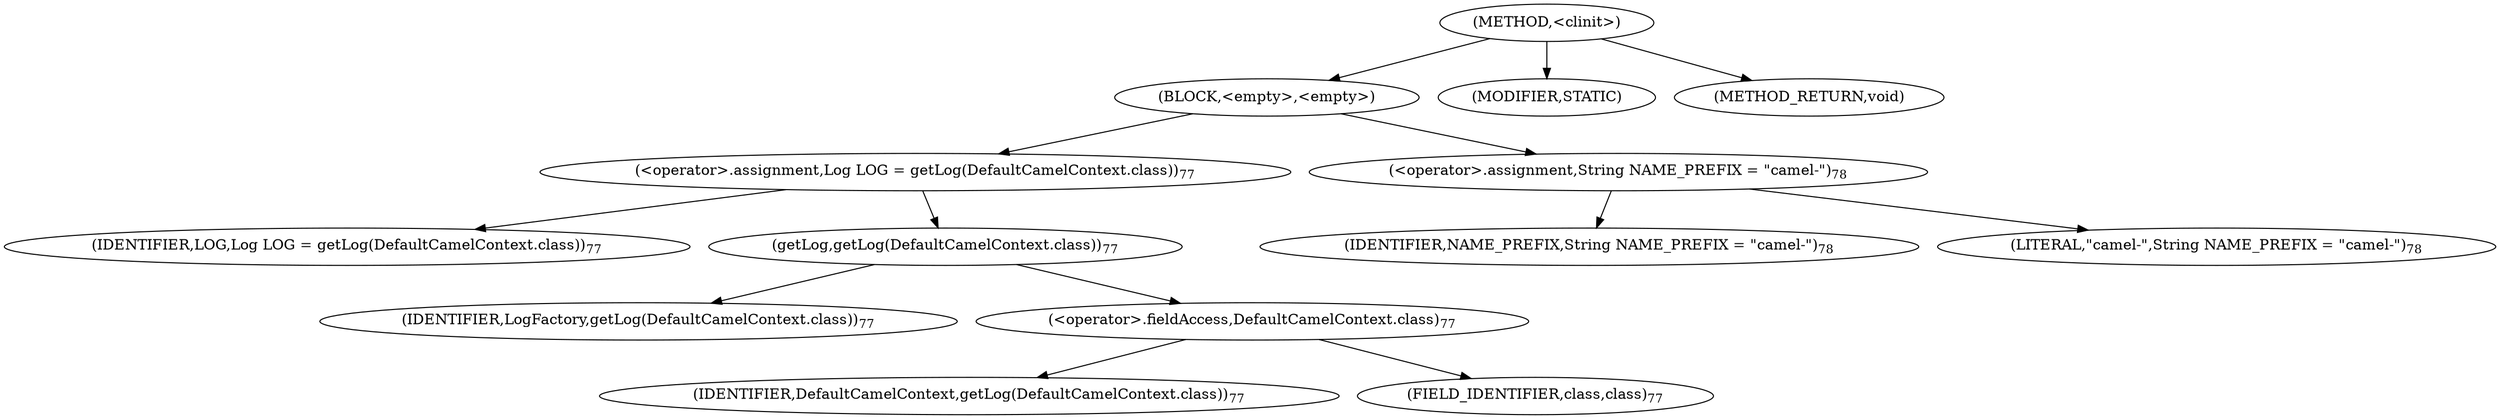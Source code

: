 digraph "&lt;clinit&gt;" {  
"2342" [label = <(METHOD,&lt;clinit&gt;)> ]
"2343" [label = <(BLOCK,&lt;empty&gt;,&lt;empty&gt;)> ]
"2344" [label = <(&lt;operator&gt;.assignment,Log LOG = getLog(DefaultCamelContext.class))<SUB>77</SUB>> ]
"2345" [label = <(IDENTIFIER,LOG,Log LOG = getLog(DefaultCamelContext.class))<SUB>77</SUB>> ]
"2346" [label = <(getLog,getLog(DefaultCamelContext.class))<SUB>77</SUB>> ]
"2347" [label = <(IDENTIFIER,LogFactory,getLog(DefaultCamelContext.class))<SUB>77</SUB>> ]
"2348" [label = <(&lt;operator&gt;.fieldAccess,DefaultCamelContext.class)<SUB>77</SUB>> ]
"2349" [label = <(IDENTIFIER,DefaultCamelContext,getLog(DefaultCamelContext.class))<SUB>77</SUB>> ]
"2350" [label = <(FIELD_IDENTIFIER,class,class)<SUB>77</SUB>> ]
"2351" [label = <(&lt;operator&gt;.assignment,String NAME_PREFIX = &quot;camel-&quot;)<SUB>78</SUB>> ]
"2352" [label = <(IDENTIFIER,NAME_PREFIX,String NAME_PREFIX = &quot;camel-&quot;)<SUB>78</SUB>> ]
"2353" [label = <(LITERAL,&quot;camel-&quot;,String NAME_PREFIX = &quot;camel-&quot;)<SUB>78</SUB>> ]
"2354" [label = <(MODIFIER,STATIC)> ]
"2355" [label = <(METHOD_RETURN,void)> ]
  "2342" -> "2343" 
  "2342" -> "2354" 
  "2342" -> "2355" 
  "2343" -> "2344" 
  "2343" -> "2351" 
  "2344" -> "2345" 
  "2344" -> "2346" 
  "2346" -> "2347" 
  "2346" -> "2348" 
  "2348" -> "2349" 
  "2348" -> "2350" 
  "2351" -> "2352" 
  "2351" -> "2353" 
}
